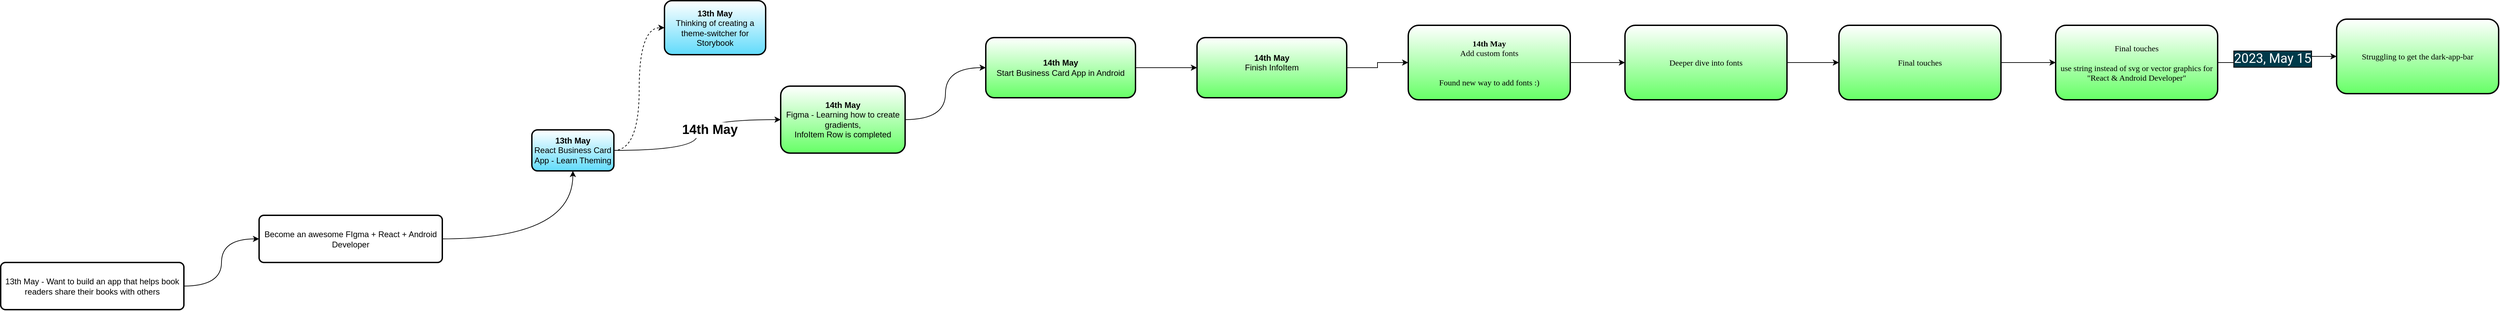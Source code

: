 <mxfile version="21.3.0" type="github">
  <diagram name="Page-1" id="gWOQzrso8Atp6gNEhlsF">
    <mxGraphModel dx="1354" dy="1017" grid="0" gridSize="10" guides="1" tooltips="1" connect="1" arrows="1" fold="1" page="0" pageScale="1" pageWidth="850" pageHeight="1100" math="0" shadow="0">
      <root>
        <mxCell id="0" />
        <mxCell id="1" parent="0" />
        <mxCell id="rfJibXWuo8m3Vh0Ya6If-3" value="" style="edgeStyle=orthogonalEdgeStyle;rounded=0;orthogonalLoop=1;jettySize=auto;html=1;elbow=vertical;curved=1;" parent="1" source="rfJibXWuo8m3Vh0Ya6If-1" target="rfJibXWuo8m3Vh0Ya6If-2" edge="1">
          <mxGeometry relative="1" as="geometry" />
        </mxCell>
        <mxCell id="rfJibXWuo8m3Vh0Ya6If-1" value="Become an awesome FIgma + React + Android Developer" style="rounded=1;whiteSpace=wrap;html=1;absoluteArcSize=1;arcSize=14;strokeWidth=2;" parent="1" vertex="1">
          <mxGeometry x="7" y="114" width="268" height="69" as="geometry" />
        </mxCell>
        <mxCell id="rfJibXWuo8m3Vh0Ya6If-5" style="edgeStyle=orthogonalEdgeStyle;rounded=0;orthogonalLoop=1;jettySize=auto;html=1;entryX=0;entryY=0.5;entryDx=0;entryDy=0;curved=1;dashed=1;" parent="1" source="rfJibXWuo8m3Vh0Ya6If-2" target="rfJibXWuo8m3Vh0Ya6If-4" edge="1">
          <mxGeometry relative="1" as="geometry" />
        </mxCell>
        <mxCell id="rfJibXWuo8m3Vh0Ya6If-7" style="edgeStyle=orthogonalEdgeStyle;rounded=0;orthogonalLoop=1;jettySize=auto;html=1;entryX=0;entryY=0.5;entryDx=0;entryDy=0;curved=1;" parent="1" source="rfJibXWuo8m3Vh0Ya6If-2" target="rfJibXWuo8m3Vh0Ya6If-6" edge="1">
          <mxGeometry relative="1" as="geometry" />
        </mxCell>
        <mxCell id="WqQrcuLiesJuJ7hRnjDI-5" value="&lt;div style=&quot;font-size: 19px;&quot;&gt;14th May&lt;/div&gt;" style="edgeLabel;html=1;align=center;verticalAlign=middle;resizable=0;points=[];fontStyle=1;fontSize=19;" parent="rfJibXWuo8m3Vh0Ya6If-7" vertex="1" connectable="0">
          <mxGeometry x="0.589" y="-3" relative="1" as="geometry">
            <mxPoint x="-45" y="12" as="offset" />
          </mxGeometry>
        </mxCell>
        <mxCell id="rfJibXWuo8m3Vh0Ya6If-2" value="&lt;b&gt;13th May&lt;/b&gt;&lt;br&gt;React Business Card App - Learn Theming" style="whiteSpace=wrap;html=1;rounded=1;arcSize=14;strokeWidth=2;gradientColor=#61dbfb;" parent="1" vertex="1">
          <mxGeometry x="406" y="-11" width="120" height="60" as="geometry" />
        </mxCell>
        <mxCell id="rfJibXWuo8m3Vh0Ya6If-4" value="&lt;div&gt;&lt;b&gt;13th May&lt;/b&gt;&lt;br&gt;Thinking of creating a theme-switcher for Storybook&lt;/div&gt;" style="whiteSpace=wrap;html=1;rounded=1;arcSize=14;strokeWidth=2;gradientColor=#61dbfb;" parent="1" vertex="1">
          <mxGeometry x="600" y="-200" width="148" height="79" as="geometry" />
        </mxCell>
        <mxCell id="3L2z6PyX_E9Ab5YrGkWX-4" value="" style="edgeStyle=orthogonalEdgeStyle;rounded=0;orthogonalLoop=1;jettySize=auto;html=1;elbow=vertical;curved=1;" parent="1" source="rfJibXWuo8m3Vh0Ya6If-6" target="3L2z6PyX_E9Ab5YrGkWX-3" edge="1">
          <mxGeometry relative="1" as="geometry" />
        </mxCell>
        <mxCell id="rfJibXWuo8m3Vh0Ya6If-6" value="&lt;b&gt;14th May&lt;/b&gt;&lt;br&gt;Figma - Learning how to create gradients,&lt;br&gt;&lt;div&gt;InfoItem Row is completed&lt;/div&gt;" style="whiteSpace=wrap;html=1;rounded=1;arcSize=14;strokeWidth=2;gradientColor=#66FF66;" parent="1" vertex="1">
          <mxGeometry x="770" y="-75" width="182" height="98" as="geometry" />
        </mxCell>
        <mxCell id="3L2z6PyX_E9Ab5YrGkWX-2" style="edgeStyle=orthogonalEdgeStyle;rounded=0;orthogonalLoop=1;jettySize=auto;html=1;entryX=0;entryY=0.5;entryDx=0;entryDy=0;curved=1;" parent="1" source="3L2z6PyX_E9Ab5YrGkWX-1" target="rfJibXWuo8m3Vh0Ya6If-1" edge="1">
          <mxGeometry relative="1" as="geometry" />
        </mxCell>
        <mxCell id="3L2z6PyX_E9Ab5YrGkWX-1" value="13th May - Want to build an app that helps book readers share their books with others" style="rounded=1;whiteSpace=wrap;html=1;absoluteArcSize=1;arcSize=14;strokeWidth=2;" parent="1" vertex="1">
          <mxGeometry x="-371" y="183" width="268" height="69" as="geometry" />
        </mxCell>
        <mxCell id="WqQrcuLiesJuJ7hRnjDI-2" value="" style="edgeStyle=orthogonalEdgeStyle;rounded=0;orthogonalLoop=1;jettySize=auto;html=1;" parent="1" source="3L2z6PyX_E9Ab5YrGkWX-3" target="WqQrcuLiesJuJ7hRnjDI-1" edge="1">
          <mxGeometry relative="1" as="geometry" />
        </mxCell>
        <mxCell id="3L2z6PyX_E9Ab5YrGkWX-3" value="&lt;b&gt;14th May&lt;/b&gt;&lt;br&gt;Start Business Card App in Android" style="whiteSpace=wrap;html=1;rounded=1;arcSize=14;strokeWidth=2;gradientColor=#66FF66;" parent="1" vertex="1">
          <mxGeometry x="1070" y="-146" width="219" height="88" as="geometry" />
        </mxCell>
        <mxCell id="WqQrcuLiesJuJ7hRnjDI-4" value="" style="edgeStyle=orthogonalEdgeStyle;rounded=0;orthogonalLoop=1;jettySize=auto;html=1;" parent="1" source="WqQrcuLiesJuJ7hRnjDI-1" target="WqQrcuLiesJuJ7hRnjDI-3" edge="1">
          <mxGeometry relative="1" as="geometry" />
        </mxCell>
        <mxCell id="WqQrcuLiesJuJ7hRnjDI-1" value="&lt;b&gt;14th May&lt;/b&gt;&lt;br&gt;Finish InfoItem&lt;br&gt;&lt;br&gt;" style="whiteSpace=wrap;html=1;rounded=1;arcSize=14;strokeWidth=2;gradientColor=#66FF66;" parent="1" vertex="1">
          <mxGeometry x="1379" y="-146" width="219" height="88" as="geometry" />
        </mxCell>
        <mxCell id="tdRE7tFdsl0-iKICJOXP-3" value="" style="edgeStyle=orthogonalEdgeStyle;rounded=0;orthogonalLoop=1;jettySize=auto;html=1;" parent="1" source="WqQrcuLiesJuJ7hRnjDI-3" target="tdRE7tFdsl0-iKICJOXP-2" edge="1">
          <mxGeometry relative="1" as="geometry" />
        </mxCell>
        <mxCell id="WqQrcuLiesJuJ7hRnjDI-3" value="&lt;b&gt;14th May&lt;/b&gt;&lt;br&gt;Add custom fonts&lt;br&gt;&lt;br&gt;&lt;br&gt;Found new way to add fonts :)" style="whiteSpace=wrap;html=1;rounded=1;arcSize=14;strokeWidth=2;gradientColor=#66FF66;fontFamily=Righteous;fontSource=https%3A%2F%2Ffonts.googleapis.com%2Fcss%3Ffamily%3DRighteous;" parent="1" vertex="1">
          <mxGeometry x="1688" y="-164" width="237" height="109" as="geometry" />
        </mxCell>
        <mxCell id="T3rdhm0dPMP_kiXG8oww-2" style="edgeStyle=orthogonalEdgeStyle;rounded=0;orthogonalLoop=1;jettySize=auto;html=1;entryX=0;entryY=0.5;entryDx=0;entryDy=0;" edge="1" parent="1" source="tdRE7tFdsl0-iKICJOXP-2" target="T3rdhm0dPMP_kiXG8oww-1">
          <mxGeometry relative="1" as="geometry" />
        </mxCell>
        <mxCell id="tdRE7tFdsl0-iKICJOXP-2" value="Deeper dive into fonts" style="whiteSpace=wrap;html=1;rounded=1;arcSize=14;strokeWidth=2;gradientColor=#66FF66;fontFamily=Righteous;fontSource=https%3A%2F%2Ffonts.googleapis.com%2Fcss%3Ffamily%3DRighteous;" parent="1" vertex="1">
          <mxGeometry x="2005" y="-164" width="237" height="109" as="geometry" />
        </mxCell>
        <mxCell id="T3rdhm0dPMP_kiXG8oww-4" value="" style="edgeStyle=orthogonalEdgeStyle;rounded=0;orthogonalLoop=1;jettySize=auto;html=1;" edge="1" parent="1" source="T3rdhm0dPMP_kiXG8oww-1" target="T3rdhm0dPMP_kiXG8oww-3">
          <mxGeometry relative="1" as="geometry" />
        </mxCell>
        <mxCell id="T3rdhm0dPMP_kiXG8oww-1" value="Final touches" style="whiteSpace=wrap;html=1;rounded=1;arcSize=14;strokeWidth=2;gradientColor=#66FF66;fontFamily=Righteous;fontSource=https%3A%2F%2Ffonts.googleapis.com%2Fcss%3Ffamily%3DRighteous;" vertex="1" parent="1">
          <mxGeometry x="2318" y="-164" width="237" height="109" as="geometry" />
        </mxCell>
        <mxCell id="T3rdhm0dPMP_kiXG8oww-6" value="" style="edgeStyle=orthogonalEdgeStyle;rounded=0;orthogonalLoop=1;jettySize=auto;html=1;spacing=13;labelBackgroundColor=#003A4A;labelBorderColor=default;" edge="1" parent="1" source="T3rdhm0dPMP_kiXG8oww-3" target="T3rdhm0dPMP_kiXG8oww-5">
          <mxGeometry relative="1" as="geometry" />
        </mxCell>
        <mxCell id="T3rdhm0dPMP_kiXG8oww-7" value="2023, May 15" style="edgeLabel;html=1;align=center;verticalAlign=middle;resizable=0;points=[];spacing=16;spacingTop=7;labelBackgroundColor=#003A4A;fontColor=#FFFFFF;fontSize=19;labelBorderColor=default;fontFamily=Roboto;fontSource=https%3A%2F%2Ffonts.googleapis.com%2Fcss%3Ffamily%3DRoboto;" vertex="1" connectable="0" parent="T3rdhm0dPMP_kiXG8oww-6">
          <mxGeometry x="0.093" y="-2" relative="1" as="geometry">
            <mxPoint x="-11" y="-2" as="offset" />
          </mxGeometry>
        </mxCell>
        <mxCell id="T3rdhm0dPMP_kiXG8oww-3" value="&lt;div&gt;Final touches&lt;/div&gt;&lt;div&gt;&lt;br&gt;&lt;/div&gt;&lt;div&gt;use string instead of svg or vector graphics for &quot;React &amp;amp; Android Developer&quot;&lt;br&gt;&lt;/div&gt;" style="whiteSpace=wrap;html=1;rounded=1;arcSize=14;strokeWidth=2;gradientColor=#66FF66;fontFamily=Righteous;fontSource=https%3A%2F%2Ffonts.googleapis.com%2Fcss%3Ffamily%3DRighteous;" vertex="1" parent="1">
          <mxGeometry x="2635" y="-164" width="237" height="109" as="geometry" />
        </mxCell>
        <mxCell id="T3rdhm0dPMP_kiXG8oww-5" value="Struggling to get the dark-app-bar " style="whiteSpace=wrap;html=1;rounded=1;arcSize=14;strokeWidth=2;gradientColor=#66FF66;fontFamily=Righteous;fontSource=https%3A%2F%2Ffonts.googleapis.com%2Fcss%3Ffamily%3DRighteous;" vertex="1" parent="1">
          <mxGeometry x="3046" y="-173" width="237" height="109" as="geometry" />
        </mxCell>
      </root>
    </mxGraphModel>
  </diagram>
</mxfile>
